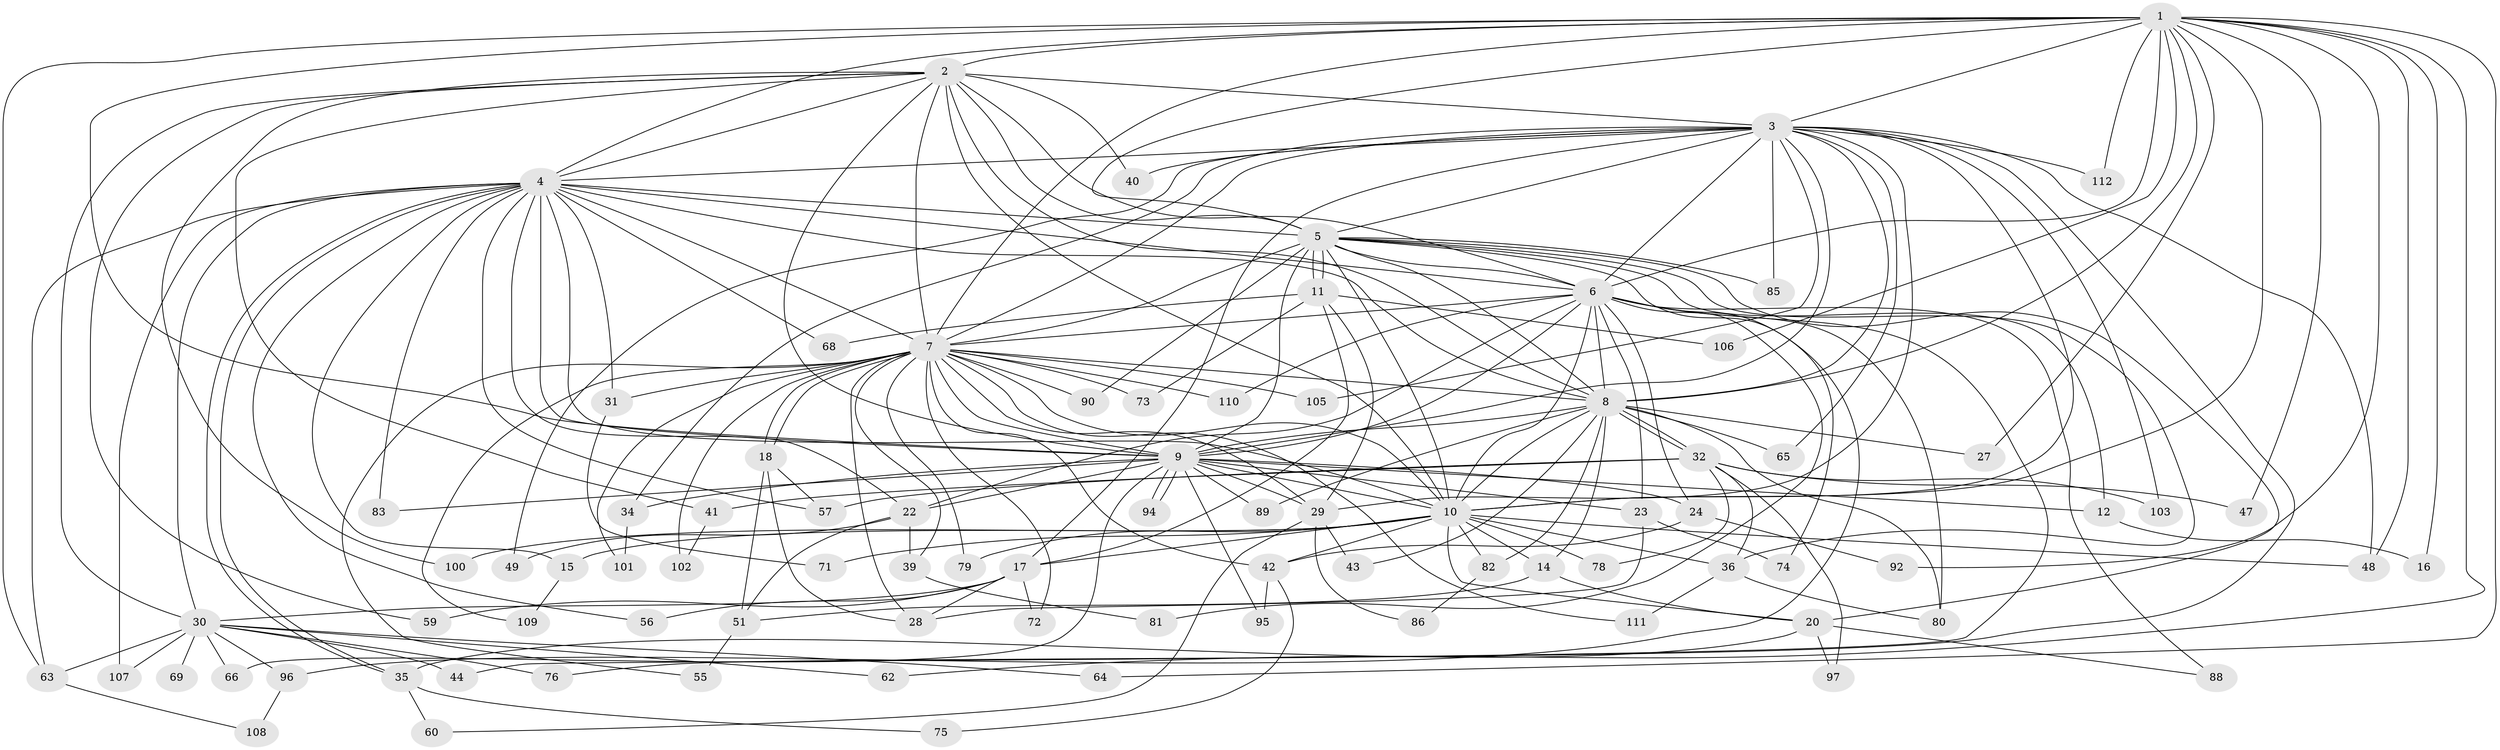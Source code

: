 // Generated by graph-tools (version 1.1) at 2025/51/02/27/25 19:51:46]
// undirected, 86 vertices, 212 edges
graph export_dot {
graph [start="1"]
  node [color=gray90,style=filled];
  1 [super="+87"];
  2;
  3 [super="+45"];
  4 [super="+67"];
  5 [super="+25"];
  6 [super="+33"];
  7 [super="+19"];
  8 [super="+91"];
  9 [super="+13"];
  10 [super="+26"];
  11 [super="+53"];
  12;
  14;
  15;
  16;
  17 [super="+21"];
  18 [super="+52"];
  20 [super="+70"];
  22 [super="+37"];
  23 [super="+50"];
  24;
  27;
  28 [super="+61"];
  29 [super="+77"];
  30 [super="+38"];
  31;
  32 [super="+46"];
  34;
  35;
  36;
  39;
  40;
  41;
  42 [super="+84"];
  43;
  44 [super="+58"];
  47;
  48 [super="+54"];
  49;
  51 [super="+104"];
  55;
  56;
  57 [super="+98"];
  59;
  60;
  62;
  63 [super="+93"];
  64;
  65;
  66;
  68;
  69;
  71;
  72;
  73;
  74;
  75;
  76;
  78;
  79;
  80 [super="+99"];
  81;
  82;
  83;
  85;
  86;
  88;
  89;
  90;
  92;
  94;
  95;
  96;
  97;
  100;
  101;
  102;
  103;
  105;
  106;
  107;
  108;
  109;
  110;
  111;
  112;
  1 -- 2 [weight=2];
  1 -- 3;
  1 -- 4;
  1 -- 5;
  1 -- 6;
  1 -- 7;
  1 -- 8;
  1 -- 9;
  1 -- 10;
  1 -- 16;
  1 -- 27;
  1 -- 47;
  1 -- 48;
  1 -- 62;
  1 -- 63;
  1 -- 64;
  1 -- 92;
  1 -- 106;
  1 -- 112;
  2 -- 3;
  2 -- 4;
  2 -- 5;
  2 -- 6;
  2 -- 7;
  2 -- 8;
  2 -- 9;
  2 -- 10;
  2 -- 30;
  2 -- 40;
  2 -- 41;
  2 -- 59;
  2 -- 100;
  3 -- 4;
  3 -- 5;
  3 -- 6;
  3 -- 7 [weight=2];
  3 -- 8;
  3 -- 9;
  3 -- 10;
  3 -- 17;
  3 -- 34;
  3 -- 40;
  3 -- 49;
  3 -- 65;
  3 -- 76;
  3 -- 85;
  3 -- 103;
  3 -- 105;
  3 -- 112;
  3 -- 48;
  3 -- 29;
  4 -- 5;
  4 -- 6;
  4 -- 7 [weight=2];
  4 -- 8;
  4 -- 9 [weight=2];
  4 -- 10;
  4 -- 15;
  4 -- 22;
  4 -- 30;
  4 -- 31;
  4 -- 35;
  4 -- 35;
  4 -- 56;
  4 -- 57;
  4 -- 68;
  4 -- 83;
  4 -- 107;
  4 -- 63;
  5 -- 6;
  5 -- 7;
  5 -- 8;
  5 -- 9 [weight=2];
  5 -- 10;
  5 -- 11;
  5 -- 11;
  5 -- 12;
  5 -- 36;
  5 -- 74;
  5 -- 85;
  5 -- 90;
  5 -- 20;
  6 -- 7;
  6 -- 8;
  6 -- 9;
  6 -- 10 [weight=2];
  6 -- 23 [weight=2];
  6 -- 24;
  6 -- 44;
  6 -- 80;
  6 -- 81;
  6 -- 88;
  6 -- 110;
  6 -- 96;
  6 -- 22 [weight=2];
  7 -- 8;
  7 -- 9;
  7 -- 10;
  7 -- 18;
  7 -- 18;
  7 -- 29;
  7 -- 31;
  7 -- 39;
  7 -- 42;
  7 -- 55;
  7 -- 72;
  7 -- 73;
  7 -- 79;
  7 -- 90;
  7 -- 101;
  7 -- 102;
  7 -- 105;
  7 -- 109;
  7 -- 110;
  7 -- 111;
  7 -- 28;
  8 -- 9;
  8 -- 10;
  8 -- 14;
  8 -- 27;
  8 -- 32 [weight=2];
  8 -- 32;
  8 -- 43;
  8 -- 65;
  8 -- 82;
  8 -- 89;
  8 -- 80;
  9 -- 10;
  9 -- 12;
  9 -- 22;
  9 -- 23;
  9 -- 24;
  9 -- 29;
  9 -- 34;
  9 -- 83;
  9 -- 89;
  9 -- 94;
  9 -- 94;
  9 -- 66;
  9 -- 95;
  10 -- 14;
  10 -- 15;
  10 -- 20;
  10 -- 36;
  10 -- 42;
  10 -- 48;
  10 -- 78;
  10 -- 79;
  10 -- 82;
  10 -- 100;
  10 -- 71;
  10 -- 17;
  11 -- 17;
  11 -- 68;
  11 -- 73;
  11 -- 106;
  11 -- 29;
  12 -- 16;
  14 -- 20;
  14 -- 51;
  15 -- 109;
  17 -- 28;
  17 -- 56;
  17 -- 59;
  17 -- 72;
  17 -- 30;
  18 -- 57;
  18 -- 28;
  18 -- 51;
  20 -- 88;
  20 -- 97;
  20 -- 35;
  22 -- 39;
  22 -- 49;
  22 -- 51;
  23 -- 28;
  23 -- 74;
  24 -- 92;
  24 -- 42;
  29 -- 43;
  29 -- 60;
  29 -- 86;
  30 -- 62;
  30 -- 64;
  30 -- 66;
  30 -- 76;
  30 -- 96;
  30 -- 107;
  30 -- 69;
  30 -- 44 [weight=2];
  30 -- 63;
  31 -- 71;
  32 -- 41;
  32 -- 103;
  32 -- 97;
  32 -- 36;
  32 -- 78;
  32 -- 47;
  32 -- 57;
  34 -- 101;
  35 -- 60;
  35 -- 75;
  36 -- 80;
  36 -- 111;
  39 -- 81;
  41 -- 102;
  42 -- 75;
  42 -- 95;
  51 -- 55;
  63 -- 108;
  82 -- 86;
  96 -- 108;
}
